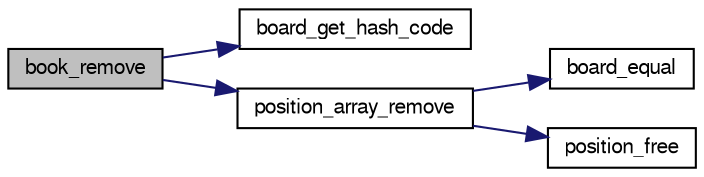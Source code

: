 digraph "book_remove"
{
 // LATEX_PDF_SIZE
  bgcolor="transparent";
  edge [fontname="FreeSans",fontsize="10",labelfontname="FreeSans",labelfontsize="10"];
  node [fontname="FreeSans",fontsize="10",shape=record];
  rankdir="LR";
  Node1 [label="book_remove",height=0.2,width=0.4,color="black", fillcolor="grey75", style="filled", fontcolor="black",tooltip="Remove a position from the book."];
  Node1 -> Node2 [color="midnightblue",fontsize="10",style="solid",fontname="FreeSans"];
  Node2 [label="board_get_hash_code",height=0.2,width=0.4,color="black",URL="$board_8c.html#a0e6cff6e714bcb714e2b9b2d7b9fbec6",tooltip="Compute a hash code."];
  Node1 -> Node3 [color="midnightblue",fontsize="10",style="solid",fontname="FreeSans"];
  Node3 [label="position_array_remove",height=0.2,width=0.4,color="black",URL="$book_8c.html#aac0b9534e708b9b5c2d89b3a44ea5474",tooltip="Remove a position from an array."];
  Node3 -> Node4 [color="midnightblue",fontsize="10",style="solid",fontname="FreeSans"];
  Node4 [label="board_equal",height=0.2,width=0.4,color="black",URL="$board_8c.html#a8b5bfe9db13bf07894a8bc77e3ebfbbe",tooltip="Compare two board for equality."];
  Node3 -> Node5 [color="midnightblue",fontsize="10",style="solid",fontname="FreeSans"];
  Node5 [label="position_free",height=0.2,width=0.4,color="black",URL="$book_8c.html#afe76ed1891952cff94868af23806d294",tooltip="Free resources used by a position."];
}
